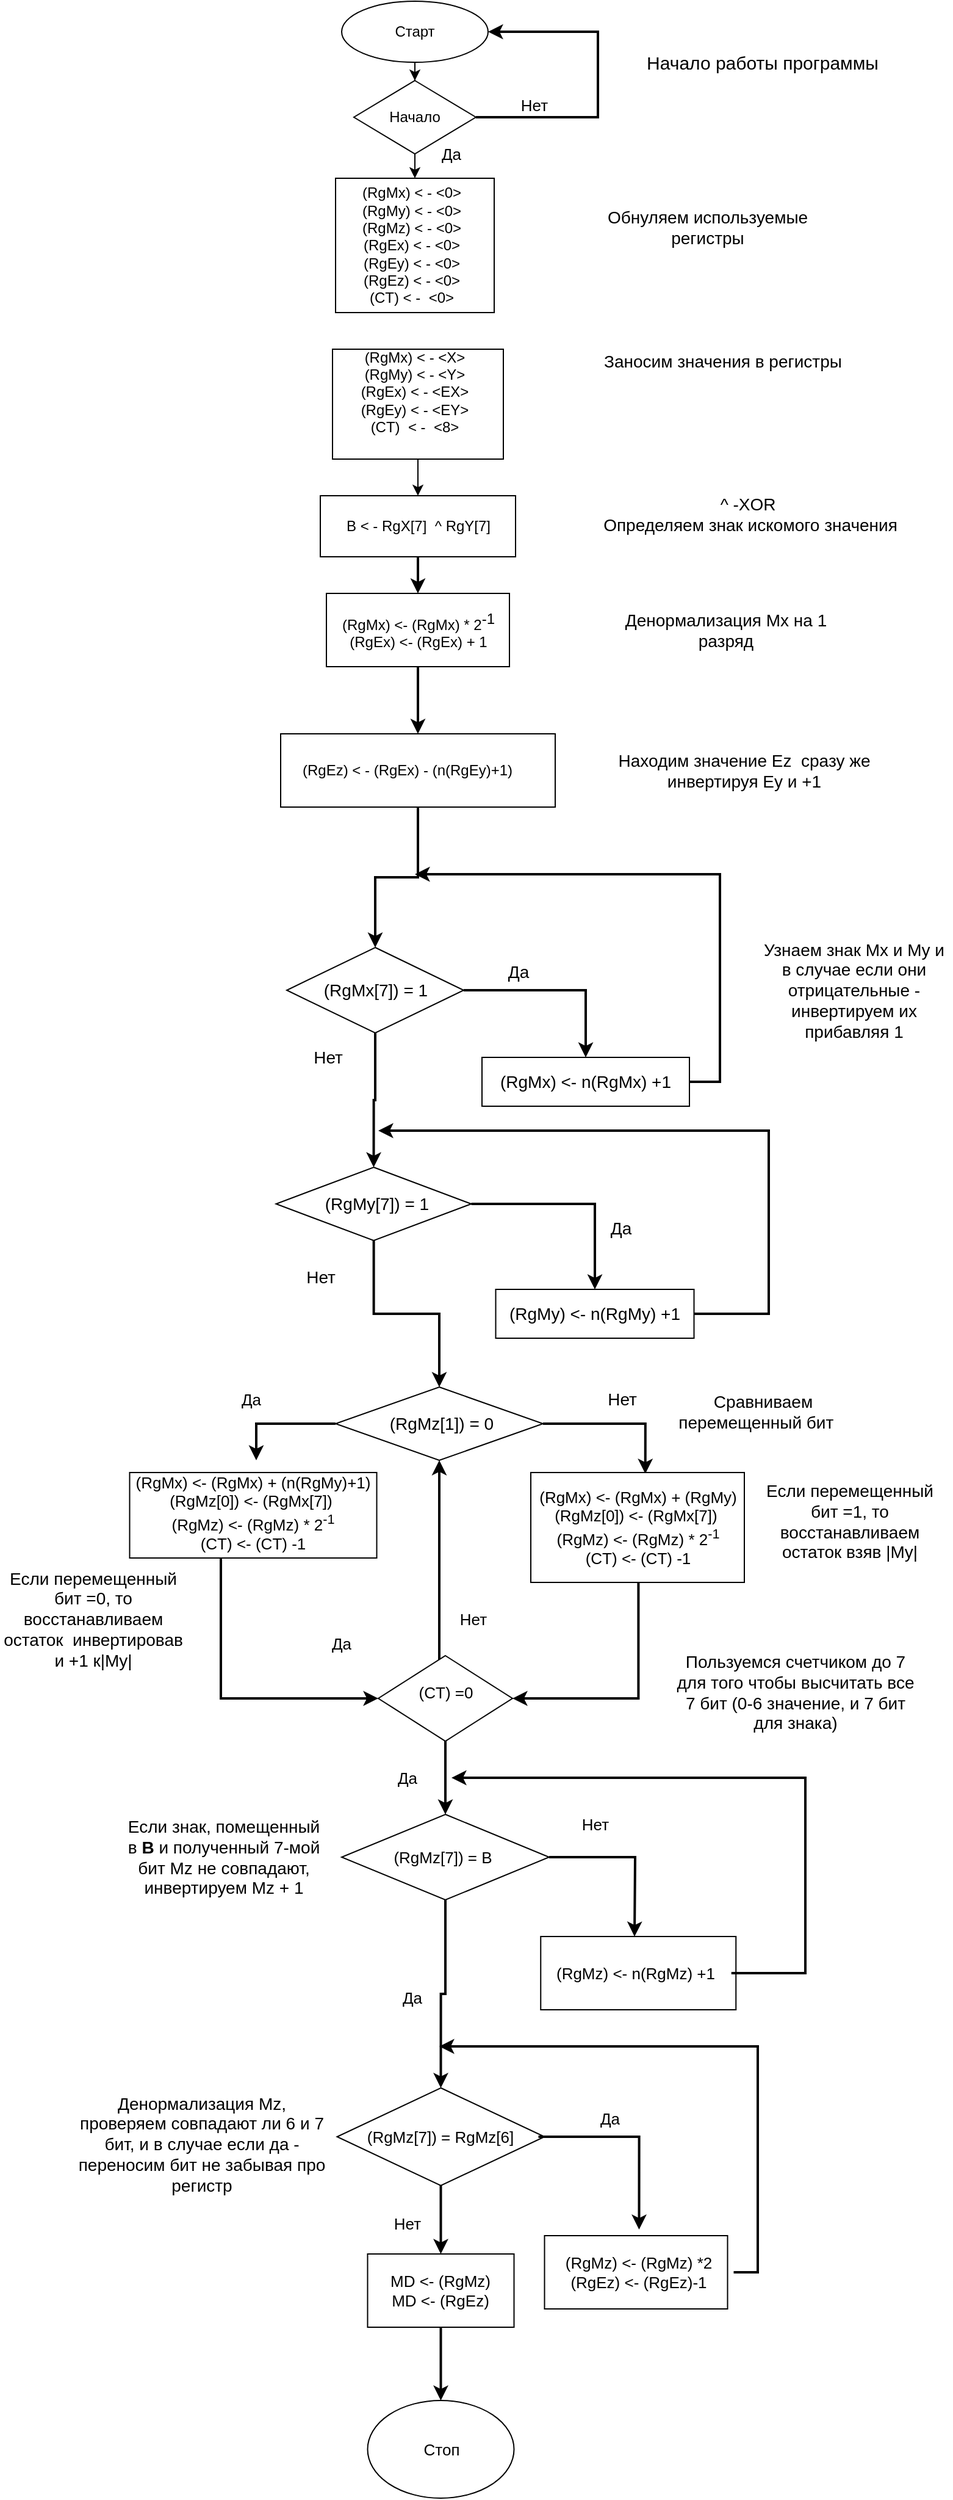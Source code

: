 <mxfile version="14.5.7" type="github"><diagram id="WqHpsA654vQWzBJ54qnW" name="Page-1"><mxGraphModel dx="1038" dy="548" grid="1" gridSize="10" guides="1" tooltips="1" connect="1" arrows="1" fold="1" page="1" pageScale="1" pageWidth="827" pageHeight="1169" math="0" shadow="0"><root><mxCell id="0"/><mxCell id="1" parent="0"/><mxCell id="_mBUxWX0OjbOPoJ2d4vH-18" style="edgeStyle=orthogonalEdgeStyle;rounded=0;orthogonalLoop=1;jettySize=auto;html=1;entryX=0.5;entryY=0;entryDx=0;entryDy=0;" edge="1" parent="1" source="_mBUxWX0OjbOPoJ2d4vH-1" target="_mBUxWX0OjbOPoJ2d4vH-4"><mxGeometry relative="1" as="geometry"/></mxCell><mxCell id="_mBUxWX0OjbOPoJ2d4vH-1" value="" style="ellipse;whiteSpace=wrap;html=1;" vertex="1" parent="1"><mxGeometry x="310" y="5" width="120" height="50" as="geometry"/></mxCell><mxCell id="_mBUxWX0OjbOPoJ2d4vH-2" value="Старт" style="text;html=1;strokeColor=none;fillColor=none;align=center;verticalAlign=middle;whiteSpace=wrap;rounded=0;" vertex="1" parent="1"><mxGeometry x="335" y="20" width="70" height="20" as="geometry"/></mxCell><mxCell id="_mBUxWX0OjbOPoJ2d4vH-82" style="edgeStyle=orthogonalEdgeStyle;rounded=0;orthogonalLoop=1;jettySize=auto;html=1;strokeWidth=2;fontSize=13;entryX=1;entryY=0.5;entryDx=0;entryDy=0;" edge="1" parent="1" source="_mBUxWX0OjbOPoJ2d4vH-4" target="_mBUxWX0OjbOPoJ2d4vH-1"><mxGeometry relative="1" as="geometry"><mxPoint x="450" y="20" as="targetPoint"/><Array as="points"><mxPoint x="520" y="100"/><mxPoint x="520" y="30"/></Array></mxGeometry></mxCell><mxCell id="_mBUxWX0OjbOPoJ2d4vH-4" value="" style="rhombus;whiteSpace=wrap;html=1;" vertex="1" parent="1"><mxGeometry x="320" y="70" width="100" height="60" as="geometry"/></mxCell><mxCell id="_mBUxWX0OjbOPoJ2d4vH-17" style="edgeStyle=orthogonalEdgeStyle;rounded=0;orthogonalLoop=1;jettySize=auto;html=1;entryX=0.5;entryY=0;entryDx=0;entryDy=0;" edge="1" parent="1" target="_mBUxWX0OjbOPoJ2d4vH-7"><mxGeometry relative="1" as="geometry"><mxPoint x="370" y="130" as="sourcePoint"/></mxGeometry></mxCell><mxCell id="_mBUxWX0OjbOPoJ2d4vH-5" value="Начало" style="text;html=1;strokeColor=none;fillColor=none;align=center;verticalAlign=middle;whiteSpace=wrap;rounded=0;" vertex="1" parent="1"><mxGeometry x="350" y="90" width="40" height="20" as="geometry"/></mxCell><mxCell id="_mBUxWX0OjbOPoJ2d4vH-7" value="" style="rounded=0;whiteSpace=wrap;html=1;" vertex="1" parent="1"><mxGeometry x="305" y="150" width="130" height="110" as="geometry"/></mxCell><mxCell id="_mBUxWX0OjbOPoJ2d4vH-8" value="(RgMx) &amp;lt; - &amp;lt;0&amp;gt;&lt;br&gt;(RgMy) &amp;lt; - &amp;lt;0&amp;gt;&lt;br&gt;(RgMz) &amp;lt; - &amp;lt;0&amp;gt;&lt;br&gt;(RgEx) &amp;lt; - &amp;lt;0&amp;gt;&lt;br&gt;(RgEy) &amp;lt; - &amp;lt;0&amp;gt;&lt;br&gt;(RgEz) &amp;lt; - &amp;lt;0&amp;gt;&lt;br&gt;(CT) &amp;lt; -&amp;nbsp; &amp;lt;0&amp;gt;" style="text;html=1;strokeColor=none;fillColor=none;align=center;verticalAlign=middle;whiteSpace=wrap;rounded=0;" vertex="1" parent="1"><mxGeometry x="315" y="160" width="105" height="90" as="geometry"/></mxCell><mxCell id="_mBUxWX0OjbOPoJ2d4vH-14" style="edgeStyle=orthogonalEdgeStyle;rounded=0;orthogonalLoop=1;jettySize=auto;html=1;entryX=0.5;entryY=0;entryDx=0;entryDy=0;" edge="1" parent="1" source="_mBUxWX0OjbOPoJ2d4vH-10" target="_mBUxWX0OjbOPoJ2d4vH-12"><mxGeometry relative="1" as="geometry"/></mxCell><mxCell id="_mBUxWX0OjbOPoJ2d4vH-10" value="" style="rounded=0;whiteSpace=wrap;html=1;" vertex="1" parent="1"><mxGeometry x="302.5" y="290" width="140" height="90" as="geometry"/></mxCell><mxCell id="_mBUxWX0OjbOPoJ2d4vH-11" value="(RgMx) &amp;lt; - &amp;lt;X&amp;gt;&lt;br&gt;(RgMy) &amp;lt; - &amp;lt;Y&amp;gt;&lt;br&gt;(RgEx) &amp;lt; - &amp;lt;EX&amp;gt;&lt;br&gt;(RgEy) &amp;lt; - &amp;lt;EY&amp;gt;&lt;br&gt;(CT)&amp;nbsp; &amp;lt; -&amp;nbsp; &amp;lt;8&amp;gt;" style="text;html=1;strokeColor=none;fillColor=none;align=center;verticalAlign=middle;whiteSpace=wrap;rounded=0;" vertex="1" parent="1"><mxGeometry x="320" y="280" width="100" height="90" as="geometry"/></mxCell><mxCell id="_mBUxWX0OjbOPoJ2d4vH-88" style="edgeStyle=orthogonalEdgeStyle;rounded=0;orthogonalLoop=1;jettySize=auto;html=1;entryX=0.5;entryY=0;entryDx=0;entryDy=0;strokeWidth=2;fontSize=14;" edge="1" parent="1" source="_mBUxWX0OjbOPoJ2d4vH-12" target="_mBUxWX0OjbOPoJ2d4vH-21"><mxGeometry relative="1" as="geometry"/></mxCell><mxCell id="_mBUxWX0OjbOPoJ2d4vH-12" value="" style="rounded=0;whiteSpace=wrap;html=1;" vertex="1" parent="1"><mxGeometry x="292.5" y="410" width="160" height="50" as="geometry"/></mxCell><mxCell id="_mBUxWX0OjbOPoJ2d4vH-13" value="B &amp;lt; - RgX[7]&amp;nbsp; ^ RgY[7]" style="text;html=1;strokeColor=none;fillColor=none;align=center;verticalAlign=middle;whiteSpace=wrap;rounded=0;" vertex="1" parent="1"><mxGeometry x="302.5" y="425" width="140" height="20" as="geometry"/></mxCell><mxCell id="_mBUxWX0OjbOPoJ2d4vH-20" value="Денормализация Mx на 1 разряд" style="text;html=1;strokeColor=none;fillColor=none;align=center;verticalAlign=middle;whiteSpace=wrap;rounded=0;fontSize=14;" vertex="1" parent="1"><mxGeometry x="530" y="510" width="190" height="20" as="geometry"/></mxCell><mxCell id="_mBUxWX0OjbOPoJ2d4vH-90" style="edgeStyle=orthogonalEdgeStyle;rounded=0;orthogonalLoop=1;jettySize=auto;html=1;entryX=0.5;entryY=0;entryDx=0;entryDy=0;strokeWidth=2;fontSize=14;" edge="1" parent="1" source="_mBUxWX0OjbOPoJ2d4vH-21" target="_mBUxWX0OjbOPoJ2d4vH-24"><mxGeometry relative="1" as="geometry"/></mxCell><mxCell id="_mBUxWX0OjbOPoJ2d4vH-21" value="" style="rounded=0;whiteSpace=wrap;html=1;fontSize=12;" vertex="1" parent="1"><mxGeometry x="297.5" y="490" width="150" height="60" as="geometry"/></mxCell><mxCell id="_mBUxWX0OjbOPoJ2d4vH-22" value="&lt;font style=&quot;font-size: 14px&quot;&gt;^ -XOR&amp;nbsp;&lt;br&gt;Определяем знак искомого значения&lt;/font&gt;" style="text;html=1;strokeColor=none;fillColor=none;align=center;verticalAlign=middle;whiteSpace=wrap;rounded=0;" vertex="1" parent="1"><mxGeometry x="510" y="405" width="270" height="40" as="geometry"/></mxCell><mxCell id="_mBUxWX0OjbOPoJ2d4vH-23" value="(RgMx) &amp;lt;- (RgMx) * 2&lt;sup style=&quot;font-size: 12px;&quot;&gt;-1&lt;/sup&gt;&lt;br style=&quot;font-size: 12px;&quot;&gt;(RgEx) &amp;lt;- (RgEx) + 1" style="text;html=1;strokeColor=none;fillColor=none;align=center;verticalAlign=middle;whiteSpace=wrap;rounded=0;fontSize=12;" vertex="1" parent="1"><mxGeometry x="307.5" y="505" width="130" height="30" as="geometry"/></mxCell><mxCell id="_mBUxWX0OjbOPoJ2d4vH-93" style="edgeStyle=orthogonalEdgeStyle;rounded=0;orthogonalLoop=1;jettySize=auto;html=1;entryX=0.5;entryY=0;entryDx=0;entryDy=0;strokeWidth=2;fontSize=14;" edge="1" parent="1" source="_mBUxWX0OjbOPoJ2d4vH-24" target="_mBUxWX0OjbOPoJ2d4vH-32"><mxGeometry relative="1" as="geometry"/></mxCell><mxCell id="_mBUxWX0OjbOPoJ2d4vH-24" value="" style="rounded=0;whiteSpace=wrap;html=1;fontSize=12;" vertex="1" parent="1"><mxGeometry x="260" y="605" width="225" height="60" as="geometry"/></mxCell><mxCell id="_mBUxWX0OjbOPoJ2d4vH-26" value="(RgEz) &amp;lt; - (RgEx) - (n(RgEy)+1)" style="text;html=1;strokeColor=none;fillColor=none;align=center;verticalAlign=middle;whiteSpace=wrap;rounded=0;fontSize=12;" vertex="1" parent="1"><mxGeometry x="260" y="615" width="207.5" height="40" as="geometry"/></mxCell><mxCell id="_mBUxWX0OjbOPoJ2d4vH-31" value="Узнаем знак Mx и My и в случае если они отрицательные - инвертируем их прибавляя 1" style="text;html=1;strokeColor=none;fillColor=none;align=center;verticalAlign=middle;whiteSpace=wrap;rounded=0;fontSize=14;" vertex="1" parent="1"><mxGeometry x="650" y="780" width="160" height="70" as="geometry"/></mxCell><mxCell id="_mBUxWX0OjbOPoJ2d4vH-92" style="edgeStyle=orthogonalEdgeStyle;rounded=0;orthogonalLoop=1;jettySize=auto;html=1;exitX=1;exitY=0.5;exitDx=0;exitDy=0;entryX=0.5;entryY=0;entryDx=0;entryDy=0;strokeWidth=2;fontSize=14;" edge="1" parent="1" source="_mBUxWX0OjbOPoJ2d4vH-32" target="_mBUxWX0OjbOPoJ2d4vH-41"><mxGeometry relative="1" as="geometry"/></mxCell><mxCell id="_mBUxWX0OjbOPoJ2d4vH-94" style="edgeStyle=orthogonalEdgeStyle;rounded=0;orthogonalLoop=1;jettySize=auto;html=1;entryX=0.5;entryY=0;entryDx=0;entryDy=0;strokeWidth=2;fontSize=14;" edge="1" parent="1" source="_mBUxWX0OjbOPoJ2d4vH-32" target="_mBUxWX0OjbOPoJ2d4vH-43"><mxGeometry relative="1" as="geometry"/></mxCell><mxCell id="_mBUxWX0OjbOPoJ2d4vH-32" value="" style="rhombus;whiteSpace=wrap;html=1;fontSize=14;" vertex="1" parent="1"><mxGeometry x="265" y="780" width="145" height="70" as="geometry"/></mxCell><mxCell id="_mBUxWX0OjbOPoJ2d4vH-33" value="(RgMx[7]) = 1" style="text;html=1;strokeColor=none;fillColor=none;align=center;verticalAlign=middle;whiteSpace=wrap;rounded=0;fontSize=14;" vertex="1" parent="1"><mxGeometry x="292.5" y="797.5" width="90" height="35" as="geometry"/></mxCell><mxCell id="_mBUxWX0OjbOPoJ2d4vH-37" value="Нет" style="text;html=1;strokeColor=none;fillColor=none;align=center;verticalAlign=middle;whiteSpace=wrap;rounded=0;fontSize=14;" vertex="1" parent="1"><mxGeometry x="279" y="860" width="40" height="20" as="geometry"/></mxCell><mxCell id="_mBUxWX0OjbOPoJ2d4vH-38" value="Да" style="text;html=1;strokeColor=none;fillColor=none;align=center;verticalAlign=middle;whiteSpace=wrap;rounded=0;fontSize=14;" vertex="1" parent="1"><mxGeometry x="435" y="790" width="40" height="20" as="geometry"/></mxCell><mxCell id="_mBUxWX0OjbOPoJ2d4vH-97" style="edgeStyle=orthogonalEdgeStyle;rounded=0;orthogonalLoop=1;jettySize=auto;html=1;strokeWidth=2;fontSize=14;" edge="1" parent="1" source="_mBUxWX0OjbOPoJ2d4vH-39"><mxGeometry relative="1" as="geometry"><mxPoint x="370" y="720" as="targetPoint"/><Array as="points"><mxPoint x="620" y="890"/><mxPoint x="620" y="720"/></Array></mxGeometry></mxCell><mxCell id="_mBUxWX0OjbOPoJ2d4vH-39" value="" style="rounded=0;whiteSpace=wrap;html=1;fontSize=14;" vertex="1" parent="1"><mxGeometry x="425" y="870" width="170" height="40" as="geometry"/></mxCell><mxCell id="_mBUxWX0OjbOPoJ2d4vH-41" value="(RgMx) &amp;lt;- n(RgMx) +1" style="text;html=1;strokeColor=none;fillColor=none;align=center;verticalAlign=middle;whiteSpace=wrap;rounded=0;fontSize=14;" vertex="1" parent="1"><mxGeometry x="435" y="870" width="150" height="40" as="geometry"/></mxCell><mxCell id="_mBUxWX0OjbOPoJ2d4vH-96" style="edgeStyle=orthogonalEdgeStyle;rounded=0;orthogonalLoop=1;jettySize=auto;html=1;entryX=0.5;entryY=0;entryDx=0;entryDy=0;strokeWidth=2;fontSize=14;" edge="1" parent="1" source="_mBUxWX0OjbOPoJ2d4vH-43" target="_mBUxWX0OjbOPoJ2d4vH-46"><mxGeometry relative="1" as="geometry"/></mxCell><mxCell id="_mBUxWX0OjbOPoJ2d4vH-99" style="edgeStyle=orthogonalEdgeStyle;rounded=0;orthogonalLoop=1;jettySize=auto;html=1;entryX=0.5;entryY=0;entryDx=0;entryDy=0;strokeWidth=2;fontSize=14;" edge="1" parent="1" source="_mBUxWX0OjbOPoJ2d4vH-43" target="_mBUxWX0OjbOPoJ2d4vH-64"><mxGeometry relative="1" as="geometry"/></mxCell><mxCell id="_mBUxWX0OjbOPoJ2d4vH-43" value="" style="rhombus;whiteSpace=wrap;html=1;fontSize=14;" vertex="1" parent="1"><mxGeometry x="256.25" y="960" width="160" height="60" as="geometry"/></mxCell><mxCell id="_mBUxWX0OjbOPoJ2d4vH-44" value="(RgMy[7]) = 1" style="text;html=1;strokeColor=none;fillColor=none;align=center;verticalAlign=middle;whiteSpace=wrap;rounded=0;fontSize=14;" vertex="1" parent="1"><mxGeometry x="290" y="972.5" width="97.5" height="35" as="geometry"/></mxCell><mxCell id="_mBUxWX0OjbOPoJ2d4vH-98" style="edgeStyle=orthogonalEdgeStyle;rounded=0;orthogonalLoop=1;jettySize=auto;html=1;strokeWidth=2;fontSize=14;" edge="1" parent="1" source="_mBUxWX0OjbOPoJ2d4vH-45"><mxGeometry relative="1" as="geometry"><mxPoint x="340" y="930" as="targetPoint"/><Array as="points"><mxPoint x="660" y="1080"/><mxPoint x="660" y="930"/></Array></mxGeometry></mxCell><mxCell id="_mBUxWX0OjbOPoJ2d4vH-45" value="" style="rounded=0;whiteSpace=wrap;html=1;fontSize=14;" vertex="1" parent="1"><mxGeometry x="436.25" y="1060" width="162.5" height="40" as="geometry"/></mxCell><mxCell id="_mBUxWX0OjbOPoJ2d4vH-46" value="(RgMy) &amp;lt;- n(RgMy) +1" style="text;html=1;strokeColor=none;fillColor=none;align=center;verticalAlign=middle;whiteSpace=wrap;rounded=0;fontSize=14;" vertex="1" parent="1"><mxGeometry x="446.25" y="1060" width="142.5" height="40" as="geometry"/></mxCell><mxCell id="_mBUxWX0OjbOPoJ2d4vH-53" value="Сравниваем перемещенный бит&amp;nbsp; &amp;nbsp;" style="text;html=1;strokeColor=none;fillColor=none;align=center;verticalAlign=middle;whiteSpace=wrap;rounded=0;fontSize=14;" vertex="1" parent="1"><mxGeometry x="578.75" y="1130" width="152.5" height="60" as="geometry"/></mxCell><mxCell id="_mBUxWX0OjbOPoJ2d4vH-105" style="edgeStyle=orthogonalEdgeStyle;rounded=0;orthogonalLoop=1;jettySize=auto;html=1;strokeWidth=2;fontSize=14;entryX=0;entryY=0.5;entryDx=0;entryDy=0;" edge="1" parent="1" source="_mBUxWX0OjbOPoJ2d4vH-56" target="_mBUxWX0OjbOPoJ2d4vH-58"><mxGeometry relative="1" as="geometry"><mxPoint x="300" y="1400" as="targetPoint"/><Array as="points"><mxPoint x="211" y="1395"/></Array></mxGeometry></mxCell><mxCell id="_mBUxWX0OjbOPoJ2d4vH-56" value="" style="rounded=0;whiteSpace=wrap;html=1;fontSize=19;" vertex="1" parent="1"><mxGeometry x="136.25" y="1210" width="202.5" height="70" as="geometry"/></mxCell><mxCell id="_mBUxWX0OjbOPoJ2d4vH-57" value="(RgMx) &amp;lt;- (RgMx) + (n(RgMy)+1)&lt;br&gt;(RgMz[0]) &amp;lt;- (RgMx[7])&amp;nbsp;&lt;br&gt;(RgMz) &amp;lt;- (RgMz) * 2&lt;sup&gt;-1&lt;/sup&gt;&lt;br&gt;(CT) &amp;lt;- (CT) -1" style="text;html=1;strokeColor=none;fillColor=none;align=center;verticalAlign=middle;whiteSpace=wrap;rounded=0;fontSize=13;" vertex="1" parent="1"><mxGeometry x="140" y="1210" width="195" height="65" as="geometry"/></mxCell><mxCell id="_mBUxWX0OjbOPoJ2d4vH-108" style="edgeStyle=orthogonalEdgeStyle;rounded=0;orthogonalLoop=1;jettySize=auto;html=1;entryX=0.5;entryY=1;entryDx=0;entryDy=0;strokeWidth=2;fontSize=14;" edge="1" parent="1" source="_mBUxWX0OjbOPoJ2d4vH-58" target="_mBUxWX0OjbOPoJ2d4vH-64"><mxGeometry relative="1" as="geometry"><Array as="points"><mxPoint x="390" y="1240"/><mxPoint x="390" y="1240"/></Array></mxGeometry></mxCell><mxCell id="_mBUxWX0OjbOPoJ2d4vH-117" style="edgeStyle=orthogonalEdgeStyle;rounded=0;orthogonalLoop=1;jettySize=auto;html=1;entryX=0.5;entryY=0;entryDx=0;entryDy=0;strokeWidth=2;fontSize=14;" edge="1" parent="1" source="_mBUxWX0OjbOPoJ2d4vH-58" target="_mBUxWX0OjbOPoJ2d4vH-69"><mxGeometry relative="1" as="geometry"/></mxCell><mxCell id="_mBUxWX0OjbOPoJ2d4vH-58" value="" style="rhombus;whiteSpace=wrap;html=1;fontSize=13;" vertex="1" parent="1"><mxGeometry x="340" y="1360" width="110" height="70" as="geometry"/></mxCell><mxCell id="_mBUxWX0OjbOPoJ2d4vH-59" value="(CT) =0" style="text;html=1;strokeColor=none;fillColor=none;align=center;verticalAlign=middle;whiteSpace=wrap;rounded=0;fontSize=13;rotation=0;" vertex="1" parent="1"><mxGeometry x="353.75" y="1380" width="82.5" height="20" as="geometry"/></mxCell><mxCell id="_mBUxWX0OjbOPoJ2d4vH-62" value="Да" style="text;html=1;strokeColor=none;fillColor=none;align=center;verticalAlign=middle;whiteSpace=wrap;rounded=0;fontSize=13;" vertex="1" parent="1"><mxGeometry x="216.25" y="1140" width="40" height="20" as="geometry"/></mxCell><mxCell id="_mBUxWX0OjbOPoJ2d4vH-63" value="Да" style="text;html=1;strokeColor=none;fillColor=none;align=center;verticalAlign=middle;whiteSpace=wrap;rounded=0;fontSize=14;" vertex="1" parent="1"><mxGeometry x="518.75" y="1000" width="40" height="20" as="geometry"/></mxCell><mxCell id="_mBUxWX0OjbOPoJ2d4vH-102" style="edgeStyle=orthogonalEdgeStyle;rounded=0;orthogonalLoop=1;jettySize=auto;html=1;strokeWidth=2;fontSize=14;entryX=0.533;entryY=0.011;entryDx=0;entryDy=0;entryPerimeter=0;" edge="1" parent="1" source="_mBUxWX0OjbOPoJ2d4vH-64" target="_mBUxWX0OjbOPoJ2d4vH-68"><mxGeometry relative="1" as="geometry"><mxPoint x="610" y="1200" as="targetPoint"/><Array as="points"><mxPoint x="559" y="1170"/></Array></mxGeometry></mxCell><mxCell id="_mBUxWX0OjbOPoJ2d4vH-113" style="edgeStyle=orthogonalEdgeStyle;rounded=0;orthogonalLoop=1;jettySize=auto;html=1;strokeWidth=2;fontSize=14;" edge="1" parent="1" source="_mBUxWX0OjbOPoJ2d4vH-64"><mxGeometry relative="1" as="geometry"><mxPoint x="240" y="1200" as="targetPoint"/><Array as="points"><mxPoint x="240" y="1170"/></Array></mxGeometry></mxCell><mxCell id="_mBUxWX0OjbOPoJ2d4vH-64" value="" style="rhombus;whiteSpace=wrap;html=1;fontSize=14;" vertex="1" parent="1"><mxGeometry x="305" y="1140" width="170" height="60" as="geometry"/></mxCell><mxCell id="_mBUxWX0OjbOPoJ2d4vH-65" value="(RgMz[1]) = 0" style="text;html=1;strokeColor=none;fillColor=none;align=center;verticalAlign=middle;whiteSpace=wrap;rounded=0;fontSize=14;" vertex="1" parent="1"><mxGeometry x="327.5" y="1160" width="127.5" height="20" as="geometry"/></mxCell><mxCell id="_mBUxWX0OjbOPoJ2d4vH-67" value="" style="rounded=0;whiteSpace=wrap;html=1;fontSize=19;" vertex="1" parent="1"><mxGeometry x="465" y="1210" width="175" height="90" as="geometry"/></mxCell><mxCell id="_mBUxWX0OjbOPoJ2d4vH-107" style="edgeStyle=orthogonalEdgeStyle;rounded=0;orthogonalLoop=1;jettySize=auto;html=1;strokeWidth=2;fontSize=14;entryX=1;entryY=0.5;entryDx=0;entryDy=0;" edge="1" parent="1" source="_mBUxWX0OjbOPoJ2d4vH-68" target="_mBUxWX0OjbOPoJ2d4vH-58"><mxGeometry relative="1" as="geometry"><mxPoint x="583.125" y="1400" as="targetPoint"/><Array as="points"><mxPoint x="553" y="1395"/></Array></mxGeometry></mxCell><mxCell id="_mBUxWX0OjbOPoJ2d4vH-68" value="(RgMx) &amp;lt;- (RgMx) + (RgMy)&lt;br&gt;(RgMz[0]) &amp;lt;- (RgMx[7])&amp;nbsp;&lt;br&gt;(RgMz) &amp;lt;- (RgMz) * 2&lt;sup&gt;-1&lt;/sup&gt;&lt;br&gt;(CT) &amp;lt;- (CT) -1" style="text;html=1;strokeColor=none;fillColor=none;align=center;verticalAlign=middle;whiteSpace=wrap;rounded=0;fontSize=13;" vertex="1" parent="1"><mxGeometry x="466.25" y="1210" width="173.75" height="90" as="geometry"/></mxCell><mxCell id="_mBUxWX0OjbOPoJ2d4vH-120" style="edgeStyle=orthogonalEdgeStyle;rounded=0;orthogonalLoop=1;jettySize=auto;html=1;strokeWidth=2;fontSize=14;" edge="1" parent="1" source="_mBUxWX0OjbOPoJ2d4vH-69"><mxGeometry relative="1" as="geometry"><mxPoint x="550" y="1590" as="targetPoint"/></mxGeometry></mxCell><mxCell id="_mBUxWX0OjbOPoJ2d4vH-124" style="edgeStyle=orthogonalEdgeStyle;rounded=0;orthogonalLoop=1;jettySize=auto;html=1;entryX=0.5;entryY=0;entryDx=0;entryDy=0;strokeWidth=2;fontSize=14;" edge="1" parent="1" source="_mBUxWX0OjbOPoJ2d4vH-69" target="_mBUxWX0OjbOPoJ2d4vH-73"><mxGeometry relative="1" as="geometry"/></mxCell><mxCell id="_mBUxWX0OjbOPoJ2d4vH-69" value="" style="rhombus;whiteSpace=wrap;html=1;fontSize=13;" vertex="1" parent="1"><mxGeometry x="310" y="1490" width="170" height="70" as="geometry"/></mxCell><mxCell id="_mBUxWX0OjbOPoJ2d4vH-70" value="(RgMz[7]) = B" style="text;html=1;strokeColor=none;fillColor=none;align=center;verticalAlign=middle;whiteSpace=wrap;rounded=0;fontSize=13;" vertex="1" parent="1"><mxGeometry x="332.5" y="1512.5" width="120" height="25" as="geometry"/></mxCell><mxCell id="_mBUxWX0OjbOPoJ2d4vH-71" value="" style="rounded=0;whiteSpace=wrap;html=1;fontSize=13;" vertex="1" parent="1"><mxGeometry x="473.13" y="1590" width="160" height="60" as="geometry"/></mxCell><mxCell id="_mBUxWX0OjbOPoJ2d4vH-123" style="edgeStyle=orthogonalEdgeStyle;rounded=0;orthogonalLoop=1;jettySize=auto;html=1;strokeWidth=2;fontSize=14;" edge="1" parent="1" source="_mBUxWX0OjbOPoJ2d4vH-72"><mxGeometry relative="1" as="geometry"><mxPoint x="400" y="1460" as="targetPoint"/><Array as="points"><mxPoint x="690" y="1620"/><mxPoint x="690" y="1460"/></Array></mxGeometry></mxCell><mxCell id="_mBUxWX0OjbOPoJ2d4vH-72" value="(RgMz) &amp;lt;- n(RgMz) +1" style="text;html=1;strokeColor=none;fillColor=none;align=center;verticalAlign=middle;whiteSpace=wrap;rounded=0;fontSize=13;" vertex="1" parent="1"><mxGeometry x="471.88" y="1600" width="157.5" height="40" as="geometry"/></mxCell><mxCell id="_mBUxWX0OjbOPoJ2d4vH-132" style="edgeStyle=orthogonalEdgeStyle;rounded=0;orthogonalLoop=1;jettySize=auto;html=1;entryX=0.5;entryY=0;entryDx=0;entryDy=0;strokeWidth=2;fontSize=14;" edge="1" parent="1" source="_mBUxWX0OjbOPoJ2d4vH-73" target="_mBUxWX0OjbOPoJ2d4vH-77"><mxGeometry relative="1" as="geometry"/></mxCell><mxCell id="_mBUxWX0OjbOPoJ2d4vH-73" value="" style="rhombus;whiteSpace=wrap;html=1;fontSize=13;" vertex="1" parent="1"><mxGeometry x="306.25" y="1714" width="170" height="80" as="geometry"/></mxCell><mxCell id="_mBUxWX0OjbOPoJ2d4vH-126" style="edgeStyle=orthogonalEdgeStyle;rounded=0;orthogonalLoop=1;jettySize=auto;html=1;entryX=0.5;entryY=0;entryDx=0;entryDy=0;strokeWidth=2;fontSize=14;" edge="1" parent="1" source="_mBUxWX0OjbOPoJ2d4vH-74" target="_mBUxWX0OjbOPoJ2d4vH-76"><mxGeometry relative="1" as="geometry"/></mxCell><mxCell id="_mBUxWX0OjbOPoJ2d4vH-74" value="(RgMz[7]) = RgMz[6]" style="text;html=1;strokeColor=none;fillColor=none;align=center;verticalAlign=middle;whiteSpace=wrap;rounded=0;fontSize=13;" vertex="1" parent="1"><mxGeometry x="311.25" y="1729" width="160" height="50" as="geometry"/></mxCell><mxCell id="_mBUxWX0OjbOPoJ2d4vH-75" value="" style="rounded=0;whiteSpace=wrap;html=1;fontSize=13;" vertex="1" parent="1"><mxGeometry x="476.25" y="1835" width="150" height="60" as="geometry"/></mxCell><mxCell id="_mBUxWX0OjbOPoJ2d4vH-135" style="edgeStyle=orthogonalEdgeStyle;rounded=0;orthogonalLoop=1;jettySize=auto;html=1;strokeWidth=2;fontSize=14;" edge="1" parent="1" source="_mBUxWX0OjbOPoJ2d4vH-76"><mxGeometry relative="1" as="geometry"><mxPoint x="390" y="1680" as="targetPoint"/><Array as="points"><mxPoint x="651" y="1865"/><mxPoint x="651" y="1680"/></Array></mxGeometry></mxCell><mxCell id="_mBUxWX0OjbOPoJ2d4vH-76" value="(RgMz) &amp;lt;- (RgMz) *2&lt;br&gt;(RgEz) &amp;lt;- (RgEz)-1" style="text;html=1;strokeColor=none;fillColor=none;align=center;verticalAlign=middle;whiteSpace=wrap;rounded=0;fontSize=13;" vertex="1" parent="1"><mxGeometry x="476.25" y="1830" width="155" height="70" as="geometry"/></mxCell><mxCell id="_mBUxWX0OjbOPoJ2d4vH-133" style="edgeStyle=orthogonalEdgeStyle;rounded=0;orthogonalLoop=1;jettySize=auto;html=1;entryX=0.5;entryY=0;entryDx=0;entryDy=0;strokeWidth=2;fontSize=14;" edge="1" parent="1" source="_mBUxWX0OjbOPoJ2d4vH-77" target="_mBUxWX0OjbOPoJ2d4vH-79"><mxGeometry relative="1" as="geometry"/></mxCell><mxCell id="_mBUxWX0OjbOPoJ2d4vH-77" value="" style="rounded=0;whiteSpace=wrap;html=1;fontSize=13;" vertex="1" parent="1"><mxGeometry x="331.25" y="1850" width="120" height="60" as="geometry"/></mxCell><mxCell id="_mBUxWX0OjbOPoJ2d4vH-78" value="MD &amp;lt;- (RgMz)&lt;br&gt;MD &amp;lt;- (RgEz)" style="text;html=1;strokeColor=none;fillColor=none;align=center;verticalAlign=middle;whiteSpace=wrap;rounded=0;fontSize=13;" vertex="1" parent="1"><mxGeometry x="336.25" y="1865" width="110" height="30" as="geometry"/></mxCell><mxCell id="_mBUxWX0OjbOPoJ2d4vH-79" value="" style="ellipse;whiteSpace=wrap;html=1;fontSize=13;" vertex="1" parent="1"><mxGeometry x="331.25" y="1970" width="120" height="80" as="geometry"/></mxCell><mxCell id="_mBUxWX0OjbOPoJ2d4vH-80" value="Стоп" style="text;html=1;strokeColor=none;fillColor=none;align=center;verticalAlign=middle;whiteSpace=wrap;rounded=0;fontSize=13;" vertex="1" parent="1"><mxGeometry x="357.25" y="2000" width="70" height="20" as="geometry"/></mxCell><mxCell id="_mBUxWX0OjbOPoJ2d4vH-83" value="Да" style="text;html=1;strokeColor=none;fillColor=none;align=center;verticalAlign=middle;whiteSpace=wrap;rounded=0;fontSize=13;" vertex="1" parent="1"><mxGeometry x="380" y="120" width="40" height="20" as="geometry"/></mxCell><mxCell id="_mBUxWX0OjbOPoJ2d4vH-84" value="Нет" style="text;html=1;strokeColor=none;fillColor=none;align=center;verticalAlign=middle;whiteSpace=wrap;rounded=0;fontSize=13;" vertex="1" parent="1"><mxGeometry x="447.5" y="80" width="40" height="20" as="geometry"/></mxCell><mxCell id="_mBUxWX0OjbOPoJ2d4vH-85" value="Начало работы программы" style="text;html=1;strokeColor=none;fillColor=none;align=center;verticalAlign=middle;whiteSpace=wrap;rounded=0;fontSize=15;" vertex="1" parent="1"><mxGeometry x="540" y="20" width="230" height="70" as="geometry"/></mxCell><mxCell id="_mBUxWX0OjbOPoJ2d4vH-86" value="Обнуляем используемые регистры" style="text;html=1;strokeColor=none;fillColor=none;align=center;verticalAlign=middle;whiteSpace=wrap;rounded=0;fontSize=14;" vertex="1" parent="1"><mxGeometry x="520" y="180" width="180" height="20" as="geometry"/></mxCell><mxCell id="_mBUxWX0OjbOPoJ2d4vH-87" value="Заносим значения в регистры" style="text;html=1;strokeColor=none;fillColor=none;align=center;verticalAlign=middle;whiteSpace=wrap;rounded=0;fontSize=14;" vertex="1" parent="1"><mxGeometry x="520" y="290" width="205" height="20" as="geometry"/></mxCell><mxCell id="_mBUxWX0OjbOPoJ2d4vH-89" value="Находим значение Ez&amp;nbsp; сразу же инвертируя Ey и +1" style="text;html=1;strokeColor=none;fillColor=none;align=center;verticalAlign=middle;whiteSpace=wrap;rounded=0;fontSize=14;" vertex="1" parent="1"><mxGeometry x="520" y="625" width="240" height="20" as="geometry"/></mxCell><mxCell id="_mBUxWX0OjbOPoJ2d4vH-100" value="Нет" style="text;html=1;strokeColor=none;fillColor=none;align=center;verticalAlign=middle;whiteSpace=wrap;rounded=0;fontSize=14;" vertex="1" parent="1"><mxGeometry x="272.5" y="1040" width="40" height="20" as="geometry"/></mxCell><mxCell id="_mBUxWX0OjbOPoJ2d4vH-103" value="Нет" style="text;html=1;strokeColor=none;fillColor=none;align=center;verticalAlign=middle;whiteSpace=wrap;rounded=0;fontSize=14;" vertex="1" parent="1"><mxGeometry x="520" y="1140" width="40" height="20" as="geometry"/></mxCell><mxCell id="_mBUxWX0OjbOPoJ2d4vH-109" value="Если перемещенный бит =1, то восстанавливаем остаток взяв |My|" style="text;html=1;strokeColor=none;fillColor=none;align=center;verticalAlign=middle;whiteSpace=wrap;rounded=0;fontSize=14;" vertex="1" parent="1"><mxGeometry x="650" y="1220" width="152.5" height="60" as="geometry"/></mxCell><mxCell id="_mBUxWX0OjbOPoJ2d4vH-110" value="Если перемещенный бит =0, то восстанавливаем остаток&amp;nbsp; инвертировав и +1 к|My|" style="text;html=1;strokeColor=none;fillColor=none;align=center;verticalAlign=middle;whiteSpace=wrap;rounded=0;fontSize=14;" vertex="1" parent="1"><mxGeometry x="30" y="1280" width="152.5" height="100" as="geometry"/></mxCell><mxCell id="_mBUxWX0OjbOPoJ2d4vH-114" value="Пользуемся счетчиком до 7 для того чтобы высчитать все 7 бит (0-6 значение, и 7 бит для знака)" style="text;html=1;strokeColor=none;fillColor=none;align=center;verticalAlign=middle;whiteSpace=wrap;rounded=0;fontSize=14;" vertex="1" parent="1"><mxGeometry x="582.5" y="1360" width="197.5" height="60" as="geometry"/></mxCell><mxCell id="_mBUxWX0OjbOPoJ2d4vH-115" value="Да" style="text;html=1;strokeColor=none;fillColor=none;align=center;verticalAlign=middle;whiteSpace=wrap;rounded=0;fontSize=13;" vertex="1" parent="1"><mxGeometry x="290" y="1340" width="40" height="20" as="geometry"/></mxCell><mxCell id="_mBUxWX0OjbOPoJ2d4vH-116" value="Нет" style="text;html=1;strokeColor=none;fillColor=none;align=center;verticalAlign=middle;whiteSpace=wrap;rounded=0;fontSize=13;" vertex="1" parent="1"><mxGeometry x="397.5" y="1320" width="40" height="20" as="geometry"/></mxCell><mxCell id="_mBUxWX0OjbOPoJ2d4vH-118" value="Да" style="text;html=1;strokeColor=none;fillColor=none;align=center;verticalAlign=middle;whiteSpace=wrap;rounded=0;fontSize=13;" vertex="1" parent="1"><mxGeometry x="343.75" y="1450" width="40" height="20" as="geometry"/></mxCell><mxCell id="_mBUxWX0OjbOPoJ2d4vH-119" value="Если знак, помещенный в &lt;b&gt;B&lt;/b&gt; и полученный 7-мой бит Mz не совпадают, инвертируем Mz + 1" style="text;html=1;strokeColor=none;fillColor=none;align=center;verticalAlign=middle;whiteSpace=wrap;rounded=0;fontSize=14;" vertex="1" parent="1"><mxGeometry x="128.5" y="1500" width="169" height="50" as="geometry"/></mxCell><mxCell id="_mBUxWX0OjbOPoJ2d4vH-121" value="Нет" style="text;html=1;strokeColor=none;fillColor=none;align=center;verticalAlign=middle;whiteSpace=wrap;rounded=0;fontSize=13;" vertex="1" parent="1"><mxGeometry x="497.5" y="1487.5" width="40" height="20" as="geometry"/></mxCell><mxCell id="_mBUxWX0OjbOPoJ2d4vH-125" value="Да" style="text;html=1;strokeColor=none;fillColor=none;align=center;verticalAlign=middle;whiteSpace=wrap;rounded=0;fontSize=13;" vertex="1" parent="1"><mxGeometry x="347.5" y="1630" width="40" height="20" as="geometry"/></mxCell><mxCell id="_mBUxWX0OjbOPoJ2d4vH-129" value="Да" style="text;html=1;strokeColor=none;fillColor=none;align=center;verticalAlign=middle;whiteSpace=wrap;rounded=0;fontSize=13;" vertex="1" parent="1"><mxGeometry x="510" y="1729" width="40" height="20" as="geometry"/></mxCell><mxCell id="_mBUxWX0OjbOPoJ2d4vH-130" value="Нет" style="text;html=1;strokeColor=none;fillColor=none;align=center;verticalAlign=middle;whiteSpace=wrap;rounded=0;fontSize=13;" vertex="1" parent="1"><mxGeometry x="343.75" y="1815" width="40" height="20" as="geometry"/></mxCell><mxCell id="_mBUxWX0OjbOPoJ2d4vH-134" value="Денормализация Mz, проверяем совпадают ли 6 и 7 бит, и в случае если да - переносим бит не забывая про регистр" style="text;html=1;strokeColor=none;fillColor=none;align=center;verticalAlign=middle;whiteSpace=wrap;rounded=0;fontSize=14;" vertex="1" parent="1"><mxGeometry x="92.5" y="1720" width="205" height="80" as="geometry"/></mxCell></root></mxGraphModel></diagram></mxfile>